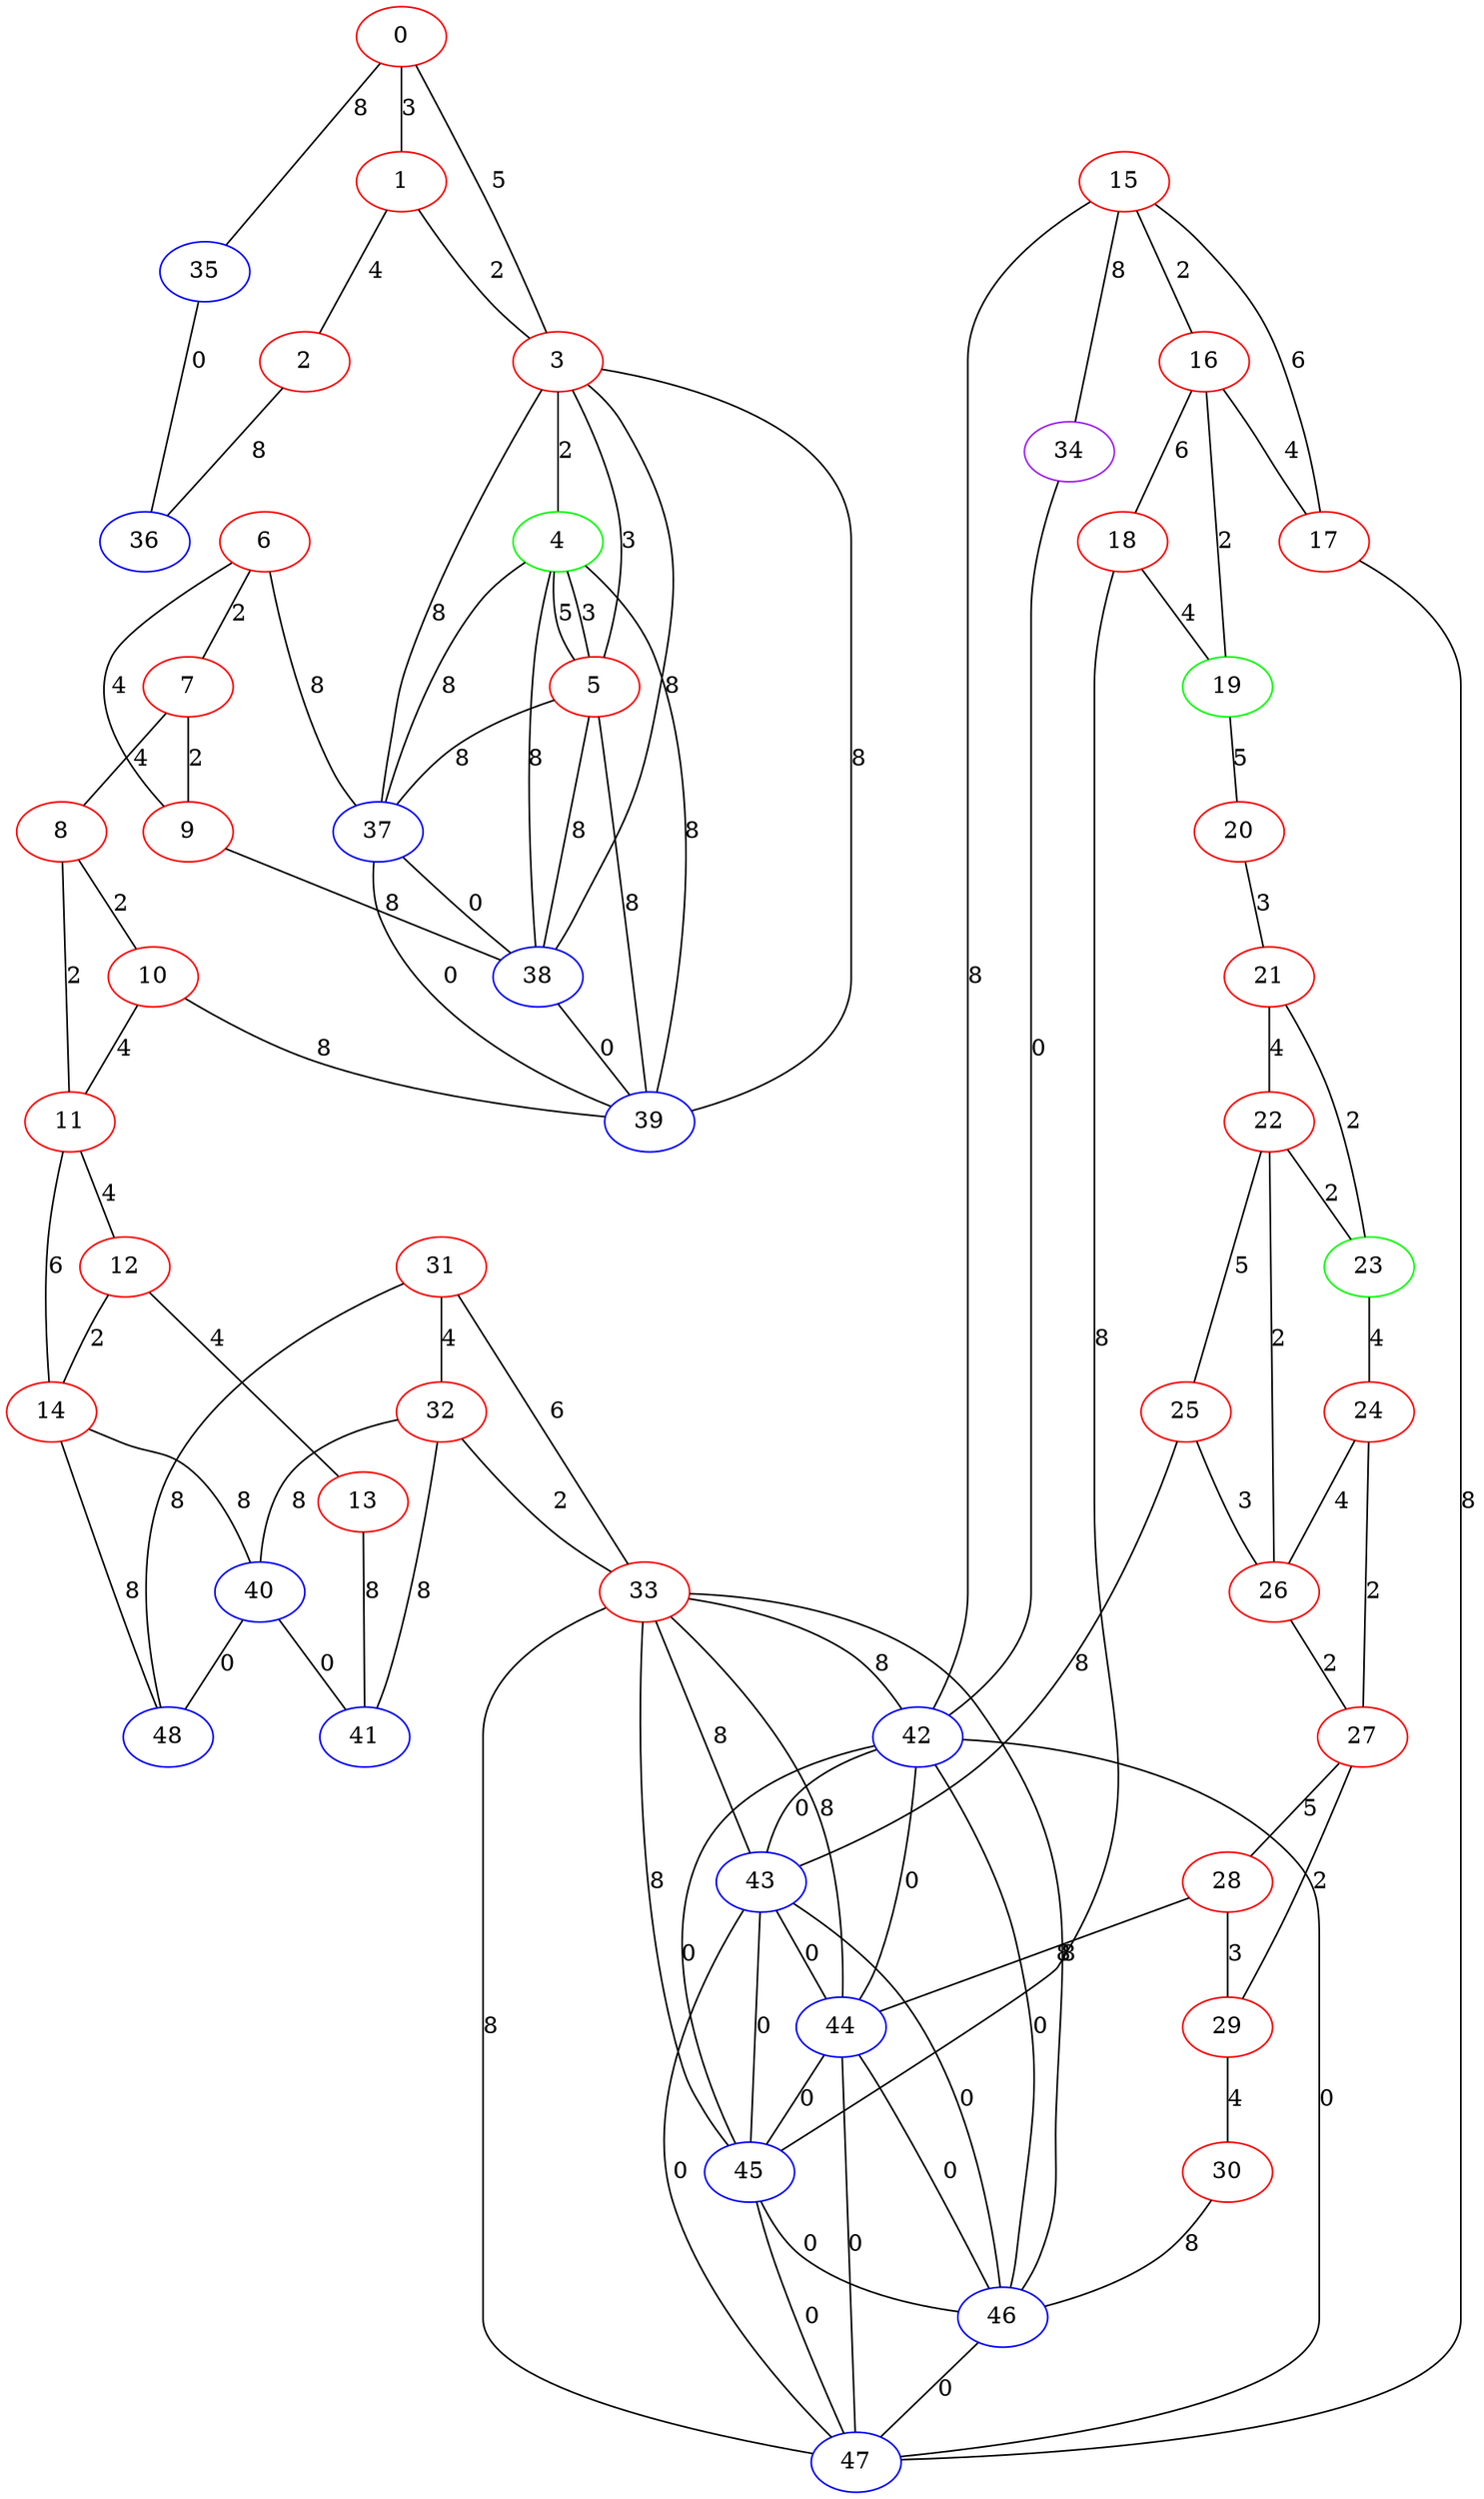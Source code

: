 graph "" {
0 [color=red, weight=1];
1 [color=red, weight=1];
2 [color=red, weight=1];
3 [color=red, weight=1];
4 [color=green, weight=2];
5 [color=red, weight=1];
6 [color=red, weight=1];
7 [color=red, weight=1];
8 [color=red, weight=1];
9 [color=red, weight=1];
10 [color=red, weight=1];
11 [color=red, weight=1];
12 [color=red, weight=1];
13 [color=red, weight=1];
14 [color=red, weight=1];
15 [color=red, weight=1];
16 [color=red, weight=1];
17 [color=red, weight=1];
18 [color=red, weight=1];
19 [color=green, weight=2];
20 [color=red, weight=1];
21 [color=red, weight=1];
22 [color=red, weight=1];
23 [color=green, weight=2];
24 [color=red, weight=1];
25 [color=red, weight=1];
26 [color=red, weight=1];
27 [color=red, weight=1];
28 [color=red, weight=1];
29 [color=red, weight=1];
30 [color=red, weight=1];
31 [color=red, weight=1];
32 [color=red, weight=1];
33 [color=red, weight=1];
34 [color=purple, weight=4];
35 [color=blue, weight=3];
36 [color=blue, weight=3];
37 [color=blue, weight=3];
38 [color=blue, weight=3];
39 [color=blue, weight=3];
40 [color=blue, weight=3];
41 [color=blue, weight=3];
42 [color=blue, weight=3];
43 [color=blue, weight=3];
44 [color=blue, weight=3];
45 [color=blue, weight=3];
46 [color=blue, weight=3];
47 [color=blue, weight=3];
48 [color=blue, weight=3];
0 -- 1  [key=0, label=3];
0 -- 3  [key=0, label=5];
0 -- 35  [key=0, label=8];
1 -- 2  [key=0, label=4];
1 -- 3  [key=0, label=2];
2 -- 36  [key=0, label=8];
3 -- 4  [key=0, label=2];
3 -- 5  [key=0, label=3];
3 -- 38  [key=0, label=8];
3 -- 39  [key=0, label=8];
3 -- 37  [key=0, label=8];
4 -- 39  [key=0, label=8];
4 -- 5  [key=0, label=3];
4 -- 5  [key=1, label=5];
4 -- 38  [key=0, label=8];
4 -- 37  [key=0, label=8];
5 -- 37  [key=0, label=8];
5 -- 38  [key=0, label=8];
5 -- 39  [key=0, label=8];
6 -- 9  [key=0, label=4];
6 -- 37  [key=0, label=8];
6 -- 7  [key=0, label=2];
7 -- 8  [key=0, label=4];
7 -- 9  [key=0, label=2];
8 -- 10  [key=0, label=2];
8 -- 11  [key=0, label=2];
9 -- 38  [key=0, label=8];
10 -- 11  [key=0, label=4];
10 -- 39  [key=0, label=8];
11 -- 12  [key=0, label=4];
11 -- 14  [key=0, label=6];
12 -- 13  [key=0, label=4];
12 -- 14  [key=0, label=2];
13 -- 41  [key=0, label=8];
14 -- 40  [key=0, label=8];
14 -- 48  [key=0, label=8];
15 -- 16  [key=0, label=2];
15 -- 17  [key=0, label=6];
15 -- 34  [key=0, label=8];
15 -- 42  [key=0, label=8];
16 -- 17  [key=0, label=4];
16 -- 18  [key=0, label=6];
16 -- 19  [key=0, label=2];
17 -- 47  [key=0, label=8];
18 -- 19  [key=0, label=4];
18 -- 45  [key=0, label=8];
19 -- 20  [key=0, label=5];
20 -- 21  [key=0, label=3];
21 -- 22  [key=0, label=4];
21 -- 23  [key=0, label=2];
22 -- 25  [key=0, label=5];
22 -- 26  [key=0, label=2];
22 -- 23  [key=0, label=2];
23 -- 24  [key=0, label=4];
24 -- 26  [key=0, label=4];
24 -- 27  [key=0, label=2];
25 -- 26  [key=0, label=3];
25 -- 43  [key=0, label=8];
26 -- 27  [key=0, label=2];
27 -- 28  [key=0, label=5];
27 -- 29  [key=0, label=2];
28 -- 44  [key=0, label=8];
28 -- 29  [key=0, label=3];
29 -- 30  [key=0, label=4];
30 -- 46  [key=0, label=8];
31 -- 32  [key=0, label=4];
31 -- 33  [key=0, label=6];
31 -- 48  [key=0, label=8];
32 -- 40  [key=0, label=8];
32 -- 33  [key=0, label=2];
32 -- 41  [key=0, label=8];
33 -- 42  [key=0, label=8];
33 -- 43  [key=0, label=8];
33 -- 44  [key=0, label=8];
33 -- 45  [key=0, label=8];
33 -- 46  [key=0, label=8];
33 -- 47  [key=0, label=8];
34 -- 42  [key=0, label=0];
35 -- 36  [key=0, label=0];
37 -- 38  [key=0, label=0];
37 -- 39  [key=0, label=0];
38 -- 39  [key=0, label=0];
40 -- 41  [key=0, label=0];
40 -- 48  [key=0, label=0];
42 -- 43  [key=0, label=0];
42 -- 44  [key=0, label=0];
42 -- 45  [key=0, label=0];
42 -- 46  [key=0, label=0];
42 -- 47  [key=0, label=0];
43 -- 44  [key=0, label=0];
43 -- 45  [key=0, label=0];
43 -- 46  [key=0, label=0];
43 -- 47  [key=0, label=0];
44 -- 45  [key=0, label=0];
44 -- 46  [key=0, label=0];
44 -- 47  [key=0, label=0];
45 -- 46  [key=0, label=0];
45 -- 47  [key=0, label=0];
46 -- 47  [key=0, label=0];
}
